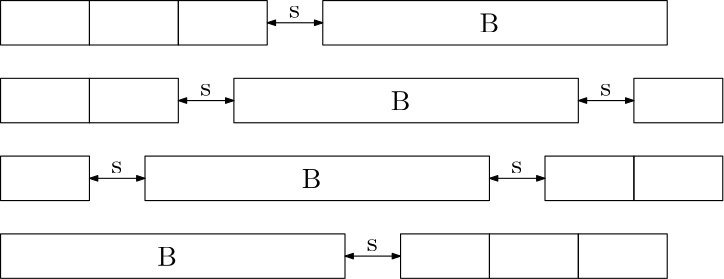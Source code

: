 <?xml version="1.0"?>
<!DOCTYPE ipe SYSTEM "ipe.dtd">
<ipe version="70218" creator="Ipe 7.2.24">
<info created="D:20231024075034" modified="D:20231024080201"/>
<ipestyle name="basic">
<symbol name="arrow/arc(spx)">
<path stroke="sym-stroke" fill="sym-stroke" pen="sym-pen">
0 0 m
-1 0.333 l
-1 -0.333 l
h
</path>
</symbol>
<symbol name="arrow/farc(spx)">
<path stroke="sym-stroke" fill="white" pen="sym-pen">
0 0 m
-1 0.333 l
-1 -0.333 l
h
</path>
</symbol>
<symbol name="arrow/ptarc(spx)">
<path stroke="sym-stroke" fill="sym-stroke" pen="sym-pen">
0 0 m
-1 0.333 l
-0.8 0 l
-1 -0.333 l
h
</path>
</symbol>
<symbol name="arrow/fptarc(spx)">
<path stroke="sym-stroke" fill="white" pen="sym-pen">
0 0 m
-1 0.333 l
-0.8 0 l
-1 -0.333 l
h
</path>
</symbol>
<symbol name="mark/circle(sx)" transformations="translations">
<path fill="sym-stroke">
0.6 0 0 0.6 0 0 e
0.4 0 0 0.4 0 0 e
</path>
</symbol>
<symbol name="mark/disk(sx)" transformations="translations">
<path fill="sym-stroke">
0.6 0 0 0.6 0 0 e
</path>
</symbol>
<symbol name="mark/fdisk(sfx)" transformations="translations">
<group>
<path fill="sym-fill">
0.5 0 0 0.5 0 0 e
</path>
<path fill="sym-stroke" fillrule="eofill">
0.6 0 0 0.6 0 0 e
0.4 0 0 0.4 0 0 e
</path>
</group>
</symbol>
<symbol name="mark/box(sx)" transformations="translations">
<path fill="sym-stroke" fillrule="eofill">
-0.6 -0.6 m
0.6 -0.6 l
0.6 0.6 l
-0.6 0.6 l
h
-0.4 -0.4 m
0.4 -0.4 l
0.4 0.4 l
-0.4 0.4 l
h
</path>
</symbol>
<symbol name="mark/square(sx)" transformations="translations">
<path fill="sym-stroke">
-0.6 -0.6 m
0.6 -0.6 l
0.6 0.6 l
-0.6 0.6 l
h
</path>
</symbol>
<symbol name="mark/fsquare(sfx)" transformations="translations">
<group>
<path fill="sym-fill">
-0.5 -0.5 m
0.5 -0.5 l
0.5 0.5 l
-0.5 0.5 l
h
</path>
<path fill="sym-stroke" fillrule="eofill">
-0.6 -0.6 m
0.6 -0.6 l
0.6 0.6 l
-0.6 0.6 l
h
-0.4 -0.4 m
0.4 -0.4 l
0.4 0.4 l
-0.4 0.4 l
h
</path>
</group>
</symbol>
<symbol name="mark/cross(sx)" transformations="translations">
<group>
<path fill="sym-stroke">
-0.43 -0.57 m
0.57 0.43 l
0.43 0.57 l
-0.57 -0.43 l
h
</path>
<path fill="sym-stroke">
-0.43 0.57 m
0.57 -0.43 l
0.43 -0.57 l
-0.57 0.43 l
h
</path>
</group>
</symbol>
<symbol name="arrow/fnormal(spx)">
<path stroke="sym-stroke" fill="white" pen="sym-pen">
0 0 m
-1 0.333 l
-1 -0.333 l
h
</path>
</symbol>
<symbol name="arrow/pointed(spx)">
<path stroke="sym-stroke" fill="sym-stroke" pen="sym-pen">
0 0 m
-1 0.333 l
-0.8 0 l
-1 -0.333 l
h
</path>
</symbol>
<symbol name="arrow/fpointed(spx)">
<path stroke="sym-stroke" fill="white" pen="sym-pen">
0 0 m
-1 0.333 l
-0.8 0 l
-1 -0.333 l
h
</path>
</symbol>
<symbol name="arrow/linear(spx)">
<path stroke="sym-stroke" pen="sym-pen">
-1 0.333 m
0 0 l
-1 -0.333 l
</path>
</symbol>
<symbol name="arrow/fdouble(spx)">
<path stroke="sym-stroke" fill="white" pen="sym-pen">
0 0 m
-1 0.333 l
-1 -0.333 l
h
-1 0 m
-2 0.333 l
-2 -0.333 l
h
</path>
</symbol>
<symbol name="arrow/double(spx)">
<path stroke="sym-stroke" fill="sym-stroke" pen="sym-pen">
0 0 m
-1 0.333 l
-1 -0.333 l
h
-1 0 m
-2 0.333 l
-2 -0.333 l
h
</path>
</symbol>
<symbol name="arrow/mid-normal(spx)">
<path stroke="sym-stroke" fill="sym-stroke" pen="sym-pen">
0.5 0 m
-0.5 0.333 l
-0.5 -0.333 l
h
</path>
</symbol>
<symbol name="arrow/mid-fnormal(spx)">
<path stroke="sym-stroke" fill="white" pen="sym-pen">
0.5 0 m
-0.5 0.333 l
-0.5 -0.333 l
h
</path>
</symbol>
<symbol name="arrow/mid-pointed(spx)">
<path stroke="sym-stroke" fill="sym-stroke" pen="sym-pen">
0.5 0 m
-0.5 0.333 l
-0.3 0 l
-0.5 -0.333 l
h
</path>
</symbol>
<symbol name="arrow/mid-fpointed(spx)">
<path stroke="sym-stroke" fill="white" pen="sym-pen">
0.5 0 m
-0.5 0.333 l
-0.3 0 l
-0.5 -0.333 l
h
</path>
</symbol>
<symbol name="arrow/mid-double(spx)">
<path stroke="sym-stroke" fill="sym-stroke" pen="sym-pen">
1 0 m
0 0.333 l
0 -0.333 l
h
0 0 m
-1 0.333 l
-1 -0.333 l
h
</path>
</symbol>
<symbol name="arrow/mid-fdouble(spx)">
<path stroke="sym-stroke" fill="white" pen="sym-pen">
1 0 m
0 0.333 l
0 -0.333 l
h
0 0 m
-1 0.333 l
-1 -0.333 l
h
</path>
</symbol>
<anglesize name="22.5 deg" value="22.5"/>
<anglesize name="30 deg" value="30"/>
<anglesize name="45 deg" value="45"/>
<anglesize name="60 deg" value="60"/>
<anglesize name="90 deg" value="90"/>
<arrowsize name="large" value="10"/>
<arrowsize name="small" value="5"/>
<arrowsize name="tiny" value="3"/>
<color name="blue" value="0 0 1"/>
<color name="brown" value="0.647 0.165 0.165"/>
<color name="darkblue" value="0 0 0.545"/>
<color name="darkcyan" value="0 0.545 0.545"/>
<color name="darkgray" value="0.663"/>
<color name="darkgreen" value="0 0.392 0"/>
<color name="darkmagenta" value="0.545 0 0.545"/>
<color name="darkorange" value="1 0.549 0"/>
<color name="darkred" value="0.545 0 0"/>
<color name="gold" value="1 0.843 0"/>
<color name="gray" value="0.745"/>
<color name="green" value="0 1 0"/>
<color name="lightblue" value="0.678 0.847 0.902"/>
<color name="lightcyan" value="0.878 1 1"/>
<color name="lightgray" value="0.827"/>
<color name="lightgreen" value="0.565 0.933 0.565"/>
<color name="lightyellow" value="1 1 0.878"/>
<color name="navy" value="0 0 0.502"/>
<color name="orange" value="1 0.647 0"/>
<color name="pink" value="1 0.753 0.796"/>
<color name="purple" value="0.627 0.125 0.941"/>
<color name="red" value="1 0 0"/>
<color name="seagreen" value="0.18 0.545 0.341"/>
<color name="turquoise" value="0.251 0.878 0.816"/>
<color name="violet" value="0.933 0.51 0.933"/>
<color name="yellow" value="1 1 0"/>
<dashstyle name="dash dot dotted" value="[4 2 1 2 1 2] 0"/>
<dashstyle name="dash dotted" value="[4 2 1 2] 0"/>
<dashstyle name="dashed" value="[4] 0"/>
<dashstyle name="dotted" value="[1 3] 0"/>
<gridsize name="10 pts (~3.5 mm)" value="10"/>
<gridsize name="14 pts (~5 mm)" value="14"/>
<gridsize name="16 pts (~6 mm)" value="16"/>
<gridsize name="20 pts (~7 mm)" value="20"/>
<gridsize name="28 pts (~10 mm)" value="28"/>
<gridsize name="32 pts (~12 mm)" value="32"/>
<gridsize name="4 pts" value="4"/>
<gridsize name="56 pts (~20 mm)" value="56"/>
<gridsize name="8 pts (~3 mm)" value="8"/>
<opacity name="10%" value="0.1"/>
<opacity name="30%" value="0.3"/>
<opacity name="50%" value="0.5"/>
<opacity name="75%" value="0.75"/>
<pen name="fat" value="1.2"/>
<pen name="heavier" value="0.8"/>
<pen name="ultrafat" value="2"/>
<symbolsize name="large" value="5"/>
<symbolsize name="small" value="2"/>
<symbolsize name="tiny" value="1.1"/>
<textsize name="Huge" value="\Huge"/>
<textsize name="LARGE" value="\LARGE"/>
<textsize name="Large" value="\Large"/>
<textsize name="footnote" value="\footnotesize"/>
<textsize name="huge" value="\huge"/>
<textsize name="large" value="\large"/>
<textsize name="small" value="\small"/>
<textsize name="tiny" value="\tiny"/>
<textstyle name="center" begin="\begin{center}" end="\end{center}"/>
<textstyle name="item" begin="\begin{itemize}\item{}" end="\end{itemize}"/>
<textstyle name="itemize" begin="\begin{itemize}" end="\end{itemize}"/>
<tiling name="falling" angle="-60" step="4" width="1"/>
<tiling name="rising" angle="30" step="4" width="1"/>
</ipestyle>
<page>
<layer name="alpha"/>
<view layers="alpha" active="alpha"/>
<text layer="alpha" matrix="1 0 0 1 51.8698 33.7695" transformations="translations" pos="116 680" stroke="black" type="label" width="3.93" height="4.289" depth="0" valign="baseline">s</text>
<path matrix="1 0 0 1 0 112" stroke="black">
64 608 m
64 592 l
96 592 l
96 608 l
h
</path>
<path matrix="1 0 0 1 32 112" stroke="black">
64 608 m
64 592 l
96 592 l
96 608 l
h
</path>
<path matrix="1 0 0 1 64 112" stroke="black">
64 608 m
64 592 l
96 592 l
96 608 l
h
</path>
<path matrix="1 0 0 1 0 84" stroke="black">
64 608 m
64 592 l
96 592 l
96 608 l
h
</path>
<path matrix="1 0 0 1 32 84" stroke="black">
64 608 m
64 592 l
96 592 l
96 608 l
h
</path>
<path matrix="1 0 0 1 0 56" stroke="black">
64 608 m
64 592 l
96 592 l
96 608 l
h
</path>
<path matrix="1 0 0 1 -116 28" stroke="black">
180 608 m
180 592 l
304 592 l
304 608 l
h
</path>
<path matrix="1 0 0 1 144 28" stroke="black">
64 608 m
64 592 l
96 592 l
96 608 l
h
</path>
<path matrix="1 0 0 1 176 28" stroke="black">
64 608 m
64 592 l
96 592 l
96 608 l
h
</path>
<path matrix="1 0 0 1 208 28" stroke="black">
64 608 m
64 592 l
96 592 l
96 608 l
h
</path>
<path matrix="1 0 0 1 196 56" stroke="black">
64 608 m
64 592 l
96 592 l
96 608 l
h
</path>
<path matrix="1 0 0 1 228 56" stroke="black">
64 608 m
64 592 l
96 592 l
96 608 l
h
</path>
<path matrix="1 0 0 1 228 84" stroke="black">
64 608 m
64 592 l
96 592 l
96 608 l
h
</path>
<path matrix="1 0 0 1 0 112" stroke="black" arrow="normal/tiny" rarrow="normal/tiny">
160 600 m
180 600 l
</path>
<text matrix="1 0 0 1 19.8698 5.7695" transformations="translations" pos="116 680" stroke="black" type="label" width="3.93" height="4.289" depth="0" valign="baseline">s</text>
<path matrix="1 0 0 1 -32 84" stroke="black" arrow="normal/tiny" rarrow="normal/tiny">
160 600 m
180 600 l
</path>
<text matrix="1 0 0 1 -12.1302 -22.2305" transformations="translations" pos="116 680" stroke="black" type="label" width="3.93" height="4.289" depth="0" valign="baseline">s</text>
<path matrix="1 0 0 1 -64 56" stroke="black" arrow="normal/tiny" rarrow="normal/tiny">
160 600 m
180 600 l
</path>
<text matrix="1 0 0 1 163.87 5.7695" transformations="translations" pos="116 680" stroke="black" type="label" width="3.93" height="4.289" depth="0" valign="baseline">s</text>
<path matrix="1 0 0 1 112 84" stroke="black" arrow="normal/tiny" rarrow="normal/tiny">
160 600 m
180 600 l
</path>
<text matrix="1 0 0 1 131.87 -22.2305" transformations="translations" pos="116 680" stroke="black" type="label" width="3.93" height="4.289" depth="0" valign="baseline">s</text>
<path matrix="1 0 0 1 80 56" stroke="black" arrow="normal/tiny" rarrow="normal/tiny">
160 600 m
180 600 l
</path>
<text matrix="1 0 0 1 79.8698 -50.2305" transformations="translations" pos="116 680" stroke="black" type="label" width="3.93" height="4.289" depth="0" valign="baseline">s</text>
<path matrix="1 0 0 1 28 28" stroke="black" arrow="normal/tiny" rarrow="normal/tiny">
160 600 m
180 600 l
</path>
<text matrix="1 0 0 1 0.43357 -3.46856" transformations="translations" pos="120 628" stroke="black" type="label" width="7.057" height="6.808" depth="0" valign="baseline">B</text>
<path matrix="1 0 0 1 -64 56" stroke="black">
180 608 m
180 592 l
304 592 l
304 608 l
h
</path>
<text matrix="1 0 0 1 52.4336 24.5314" transformations="translations" pos="120 628" stroke="black" type="label" width="7.057" height="6.808" depth="0" valign="baseline">B</text>
<path matrix="1 0 0 1 -32 84" stroke="black">
180 608 m
180 592 l
304 592 l
304 608 l
h
</path>
<text matrix="1 0 0 1 84.4336 52.5314" transformations="translations" pos="120 628" stroke="black" type="label" width="7.057" height="6.808" depth="0" valign="baseline">B</text>
<path matrix="1 0 0 1 0 112" stroke="black">
180 608 m
180 592 l
304 592 l
304 608 l
h
</path>
<text matrix="1 0 0 1 116.434 80.5314" transformations="translations" pos="120 628" stroke="black" type="label" width="7.057" height="6.808" depth="0" valign="baseline">B</text>
</page>
</ipe>

